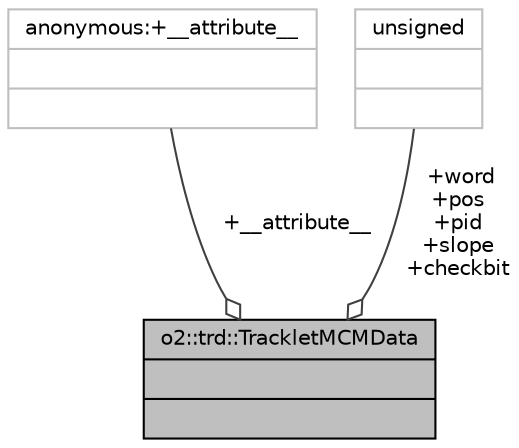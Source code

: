 digraph "o2::trd::TrackletMCMData"
{
 // INTERACTIVE_SVG=YES
  bgcolor="transparent";
  edge [fontname="Helvetica",fontsize="10",labelfontname="Helvetica",labelfontsize="10"];
  node [fontname="Helvetica",fontsize="10",shape=record];
  Node1 [label="{o2::trd::TrackletMCMData\n||}",height=0.2,width=0.4,color="black", fillcolor="grey75", style="filled", fontcolor="black"];
  Node2 -> Node1 [color="grey25",fontsize="10",style="solid",label=" +__attribute__" ,arrowhead="odiamond",fontname="Helvetica"];
  Node2 [label="{anonymous:+__attribute__\n||}",height=0.2,width=0.4,color="grey75"];
  Node3 -> Node1 [color="grey25",fontsize="10",style="solid",label=" +word\n+pos\n+pid\n+slope\n+checkbit" ,arrowhead="odiamond",fontname="Helvetica"];
  Node3 [label="{unsigned\n||}",height=0.2,width=0.4,color="grey75"];
}
